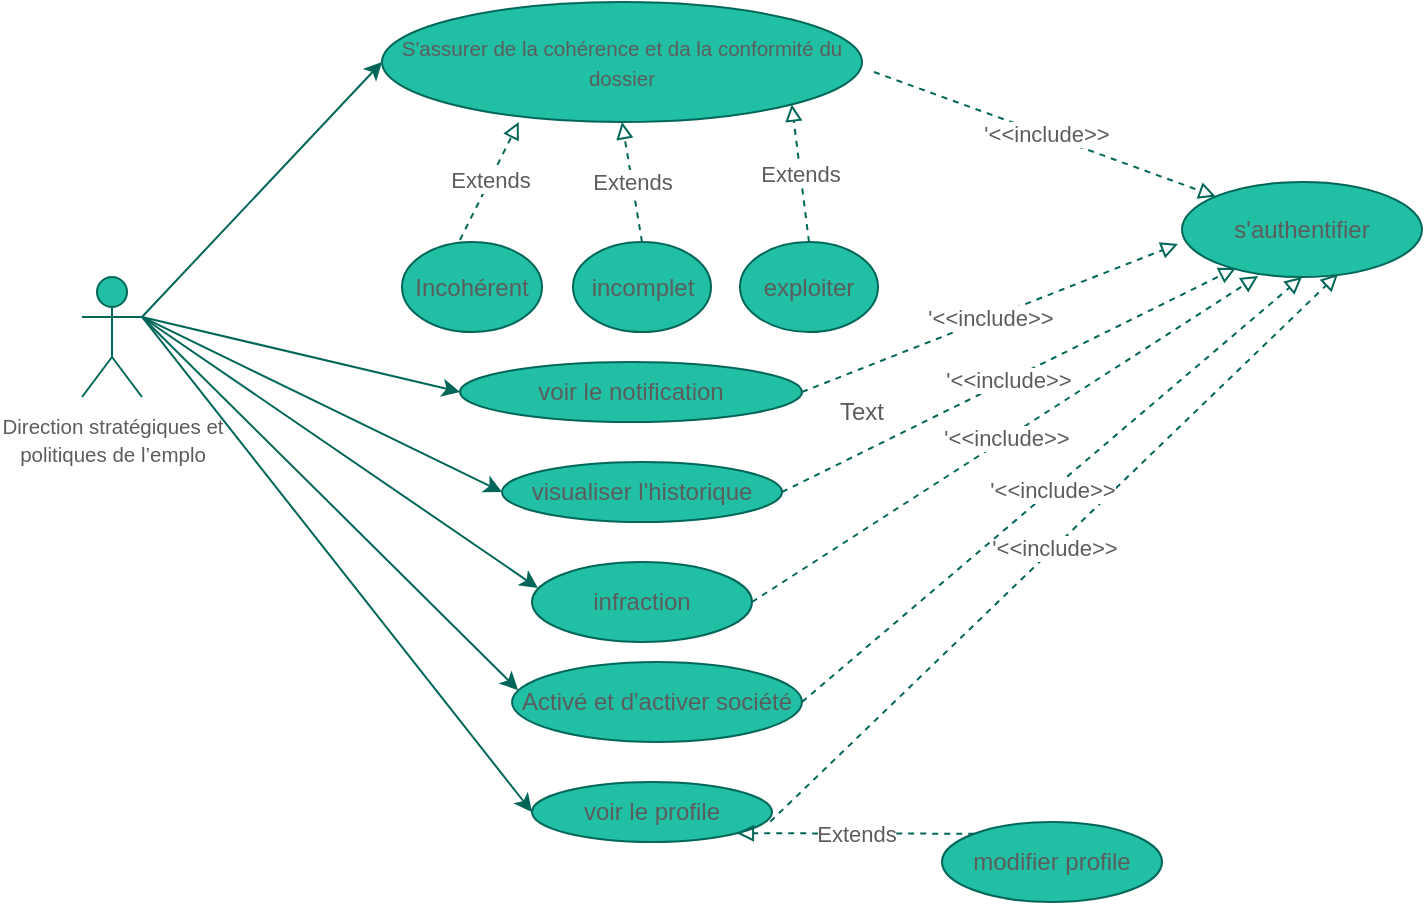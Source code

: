 <mxfile version="19.0.0" type="github">
  <diagram id="qouxATwl1m7sqnrBkAMj" name="Page-1">
    <mxGraphModel dx="868" dy="482" grid="1" gridSize="10" guides="1" tooltips="1" connect="1" arrows="1" fold="1" page="1" pageScale="1" pageWidth="827" pageHeight="1169" math="0" shadow="0">
      <root>
        <mxCell id="0" />
        <mxCell id="1" parent="0" />
        <mxCell id="d70XSH-WNf0LBsqFUmpv-40" style="rounded=0;orthogonalLoop=1;jettySize=auto;html=1;exitX=1;exitY=0.333;exitDx=0;exitDy=0;exitPerimeter=0;entryX=0;entryY=0.5;entryDx=0;entryDy=0;strokeColor=#006658;fontColor=#5C5C5C;" parent="1" source="d70XSH-WNf0LBsqFUmpv-1" target="d70XSH-WNf0LBsqFUmpv-2" edge="1">
          <mxGeometry relative="1" as="geometry" />
        </mxCell>
        <mxCell id="d70XSH-WNf0LBsqFUmpv-41" style="edgeStyle=none;rounded=0;orthogonalLoop=1;jettySize=auto;html=1;exitX=1;exitY=0.333;exitDx=0;exitDy=0;exitPerimeter=0;entryX=0;entryY=0.5;entryDx=0;entryDy=0;strokeColor=#006658;fontColor=#5C5C5C;" parent="1" source="d70XSH-WNf0LBsqFUmpv-1" target="d70XSH-WNf0LBsqFUmpv-29" edge="1">
          <mxGeometry relative="1" as="geometry" />
        </mxCell>
        <mxCell id="d70XSH-WNf0LBsqFUmpv-42" style="edgeStyle=none;rounded=0;orthogonalLoop=1;jettySize=auto;html=1;exitX=1;exitY=0.333;exitDx=0;exitDy=0;exitPerimeter=0;entryX=0;entryY=0.5;entryDx=0;entryDy=0;strokeColor=#006658;fontColor=#5C5C5C;" parent="1" source="d70XSH-WNf0LBsqFUmpv-1" target="d70XSH-WNf0LBsqFUmpv-31" edge="1">
          <mxGeometry relative="1" as="geometry" />
        </mxCell>
        <mxCell id="d70XSH-WNf0LBsqFUmpv-43" style="edgeStyle=none;rounded=0;orthogonalLoop=1;jettySize=auto;html=1;exitX=1;exitY=0.333;exitDx=0;exitDy=0;exitPerimeter=0;entryX=0;entryY=0.5;entryDx=0;entryDy=0;strokeColor=#006658;fontColor=#5C5C5C;" parent="1" source="d70XSH-WNf0LBsqFUmpv-1" target="d70XSH-WNf0LBsqFUmpv-30" edge="1">
          <mxGeometry relative="1" as="geometry" />
        </mxCell>
        <mxCell id="d70XSH-WNf0LBsqFUmpv-49" style="edgeStyle=none;rounded=0;orthogonalLoop=1;jettySize=auto;html=1;exitX=1;exitY=0.333;exitDx=0;exitDy=0;exitPerimeter=0;entryX=0.027;entryY=0.325;entryDx=0;entryDy=0;entryPerimeter=0;strokeColor=#006658;fontColor=#5C5C5C;" parent="1" source="d70XSH-WNf0LBsqFUmpv-1" target="d70XSH-WNf0LBsqFUmpv-47" edge="1">
          <mxGeometry relative="1" as="geometry" />
        </mxCell>
        <mxCell id="d70XSH-WNf0LBsqFUmpv-1" value="&lt;span dir=&quot;ltr&quot; role=&quot;presentation&quot; style=&quot;left: 58.759px; top: 510.839px; font-size: 10.256px; font-family: sans-serif; transform: scaleX(1.086);&quot;&gt;Direction strat&lt;/span&gt;&lt;span dir=&quot;ltr&quot; role=&quot;presentation&quot; style=&quot;left: 128.288px; top: 510.839px; font-size: 10.256px; font-family: sans-serif;&quot;&gt;é&lt;/span&gt;&lt;span dir=&quot;ltr&quot; role=&quot;presentation&quot; style=&quot;left: 133.992px; top: 510.839px; font-size: 10.256px; font-family: sans-serif; transform: scaleX(1.059);&quot;&gt;giques et &lt;br&gt;politiques de l&lt;/span&gt;&lt;span dir=&quot;ltr&quot; role=&quot;presentation&quot; style=&quot;left: 253.661px; top: 510.839px; font-size: 10.256px; font-family: sans-serif;&quot;&gt;’&lt;/span&gt;&lt;span dir=&quot;ltr&quot; role=&quot;presentation&quot; style=&quot;left: 256.51px; top: 510.839px; font-size: 10.256px; font-family: sans-serif; transform: scaleX(1.002);&quot;&gt;emplo&lt;/span&gt;" style="shape=umlActor;verticalLabelPosition=bottom;verticalAlign=top;html=1;outlineConnect=0;fillColor=#21C0A5;strokeColor=#006658;fontColor=#5C5C5C;rounded=0;" parent="1" vertex="1">
          <mxGeometry x="50" y="257.5" width="30" height="60" as="geometry" />
        </mxCell>
        <mxCell id="d70XSH-WNf0LBsqFUmpv-2" value="&lt;span dir=&quot;ltr&quot; role=&quot;presentation&quot; style=&quot;left: 404.489px; top: 309.086px; font-size: 10.256px; font-family: sans-serif; transform: scaleX(1.064);&quot;&gt;S&#39;assurer de la coh&lt;/span&gt;&lt;span dir=&quot;ltr&quot; role=&quot;presentation&quot; style=&quot;left: 498.137px; top: 309.086px; font-size: 10.256px; font-family: sans-serif;&quot;&gt;é&lt;/span&gt;&lt;span dir=&quot;ltr&quot; role=&quot;presentation&quot; style=&quot;left: 503.841px; top: 309.086px; font-size: 10.256px; font-family: sans-serif; transform: scaleX(1.033);&quot;&gt;rence et da la conformit&lt;/span&gt;&lt;span dir=&quot;ltr&quot; role=&quot;presentation&quot; style=&quot;left: 619.538px; top: 309.086px; font-size: 10.256px; font-family: sans-serif;&quot;&gt;é&lt;/span&gt;&lt;span dir=&quot;ltr&quot; role=&quot;presentation&quot; style=&quot;left: 625.242px; top: 309.086px; font-size: 10.256px; font-family: sans-serif;&quot;&gt; &lt;/span&gt;&lt;span dir=&quot;ltr&quot; role=&quot;presentation&quot; style=&quot;left: 628.091px; top: 309.086px; font-size: 10.256px; font-family: sans-serif; transform: scaleX(1.103);&quot;&gt;du dossier&lt;/span&gt;" style="ellipse;whiteSpace=wrap;html=1;fillColor=#21C0A5;strokeColor=#006658;fontColor=#5C5C5C;rounded=0;" parent="1" vertex="1">
          <mxGeometry x="200" y="120" width="240" height="60" as="geometry" />
        </mxCell>
        <mxCell id="d70XSH-WNf0LBsqFUmpv-3" value="&lt;div style=&quot;text-align: justify;&quot;&gt;&lt;br&gt;&lt;/div&gt;&lt;div style=&quot;text-align: justify;&quot;&gt;&lt;span style=&quot;background-color: initial;&quot;&gt;Incohérent&lt;/span&gt;&lt;/div&gt;&lt;div style=&quot;text-align: justify;&quot;&gt;&lt;br&gt;&lt;/div&gt;" style="ellipse;whiteSpace=wrap;html=1;fillColor=#21C0A5;strokeColor=#006658;fontColor=#5C5C5C;rounded=0;" parent="1" vertex="1">
          <mxGeometry x="210" y="240" width="70" height="45" as="geometry" />
        </mxCell>
        <mxCell id="d70XSH-WNf0LBsqFUmpv-5" value="&lt;div style=&quot;text-align: justify;&quot;&gt;&lt;br&gt;&lt;/div&gt;&lt;div style=&quot;text-align: justify;&quot;&gt;&lt;span style=&quot;background-color: initial;&quot;&gt;exploiter&lt;/span&gt;&lt;/div&gt;&lt;div style=&quot;text-align: justify;&quot;&gt;&lt;br&gt;&lt;/div&gt;" style="ellipse;whiteSpace=wrap;html=1;fillColor=#21C0A5;strokeColor=#006658;fontColor=#5C5C5C;rounded=0;align=center;" parent="1" vertex="1">
          <mxGeometry x="379" y="240" width="69" height="45" as="geometry" />
        </mxCell>
        <mxCell id="d70XSH-WNf0LBsqFUmpv-24" value="Extends" style="endArrow=block;endFill=0;html=1;rounded=0;exitX=0.414;exitY=-0.022;exitDx=0;exitDy=0;dashed=1;exitPerimeter=0;entryX=0.285;entryY=1;entryDx=0;entryDy=0;entryPerimeter=0;strokeColor=#006658;fontColor=#5C5C5C;" parent="1" source="d70XSH-WNf0LBsqFUmpv-3" target="d70XSH-WNf0LBsqFUmpv-2" edge="1">
          <mxGeometry width="160" relative="1" as="geometry">
            <mxPoint x="260" y="250" as="sourcePoint" />
            <mxPoint x="260" y="190" as="targetPoint" />
          </mxGeometry>
        </mxCell>
        <mxCell id="d70XSH-WNf0LBsqFUmpv-25" value="Extends" style="endArrow=block;endFill=0;html=1;rounded=0;exitX=0.5;exitY=0;exitDx=0;exitDy=0;dashed=1;entryX=1;entryY=1;entryDx=0;entryDy=0;strokeColor=#006658;fontColor=#5C5C5C;" parent="1" source="d70XSH-WNf0LBsqFUmpv-5" target="d70XSH-WNf0LBsqFUmpv-2" edge="1">
          <mxGeometry width="160" relative="1" as="geometry">
            <mxPoint x="400" y="240" as="sourcePoint" />
            <mxPoint x="400" y="180" as="targetPoint" />
          </mxGeometry>
        </mxCell>
        <mxCell id="d70XSH-WNf0LBsqFUmpv-27" value="s&#39;authentifier" style="ellipse;whiteSpace=wrap;html=1;fillColor=#21C0A5;strokeColor=#006658;fontColor=#5C5C5C;rounded=0;" parent="1" vertex="1">
          <mxGeometry x="600" y="210" width="120" height="47.5" as="geometry" />
        </mxCell>
        <mxCell id="d70XSH-WNf0LBsqFUmpv-28" value="modifier profile" style="ellipse;whiteSpace=wrap;html=1;fillColor=#21C0A5;strokeColor=#006658;fontColor=#5C5C5C;rounded=0;" parent="1" vertex="1">
          <mxGeometry x="480" y="530" width="110" height="40" as="geometry" />
        </mxCell>
        <mxCell id="d70XSH-WNf0LBsqFUmpv-29" value="voir le notification" style="ellipse;whiteSpace=wrap;html=1;fillColor=#21C0A5;strokeColor=#006658;fontColor=#5C5C5C;rounded=0;" parent="1" vertex="1">
          <mxGeometry x="239" y="300" width="171" height="30" as="geometry" />
        </mxCell>
        <mxCell id="d70XSH-WNf0LBsqFUmpv-30" value="voir le profile" style="ellipse;whiteSpace=wrap;html=1;fillColor=#21C0A5;strokeColor=#006658;fontColor=#5C5C5C;rounded=0;" parent="1" vertex="1">
          <mxGeometry x="275" y="510" width="120" height="30" as="geometry" />
        </mxCell>
        <mxCell id="d70XSH-WNf0LBsqFUmpv-31" value="visualiser l&#39;historique" style="ellipse;whiteSpace=wrap;html=1;fillColor=#21C0A5;strokeColor=#006658;fontColor=#5C5C5C;rounded=0;" parent="1" vertex="1">
          <mxGeometry x="260" y="350" width="140" height="30" as="geometry" />
        </mxCell>
        <mxCell id="d70XSH-WNf0LBsqFUmpv-32" value="&#39;&amp;lt;&amp;lt;include&amp;gt;&amp;gt;" style="endArrow=block;endFill=0;html=1;rounded=0;exitX=1;exitY=0.5;exitDx=0;exitDy=0;dashed=1;entryX=0;entryY=0;entryDx=0;entryDy=0;strokeColor=#006658;fontColor=#5C5C5C;" parent="1" edge="1">
          <mxGeometry width="160" relative="1" as="geometry">
            <mxPoint x="446" y="155" as="sourcePoint" />
            <mxPoint x="616.899" y="217.228" as="targetPoint" />
          </mxGeometry>
        </mxCell>
        <mxCell id="d70XSH-WNf0LBsqFUmpv-33" value="&#39;&amp;lt;&amp;lt;include&amp;gt;&amp;gt;" style="endArrow=block;endFill=0;html=1;rounded=0;dashed=1;entryX=0.225;entryY=0.905;entryDx=0;entryDy=0;exitX=1;exitY=0.5;exitDx=0;exitDy=0;entryPerimeter=0;strokeColor=#006658;fontColor=#5C5C5C;" parent="1" source="d70XSH-WNf0LBsqFUmpv-31" target="d70XSH-WNf0LBsqFUmpv-27" edge="1">
          <mxGeometry width="160" relative="1" as="geometry">
            <mxPoint x="400" y="380" as="sourcePoint" />
            <mxPoint x="626.899" y="227.228" as="targetPoint" />
          </mxGeometry>
        </mxCell>
        <mxCell id="d70XSH-WNf0LBsqFUmpv-34" value="&#39;&amp;lt;&amp;lt;include&amp;gt;&amp;gt;" style="endArrow=block;endFill=0;html=1;rounded=0;exitX=1;exitY=0.5;exitDx=0;exitDy=0;dashed=1;entryX=-0.017;entryY=0.653;entryDx=0;entryDy=0;entryPerimeter=0;strokeColor=#006658;fontColor=#5C5C5C;" parent="1" source="d70XSH-WNf0LBsqFUmpv-29" target="d70XSH-WNf0LBsqFUmpv-27" edge="1">
          <mxGeometry width="160" relative="1" as="geometry">
            <mxPoint x="463.5" y="170" as="sourcePoint" />
            <mxPoint x="610" y="250" as="targetPoint" />
          </mxGeometry>
        </mxCell>
        <mxCell id="d70XSH-WNf0LBsqFUmpv-35" value="&#39;&amp;lt;&amp;lt;include&amp;gt;&amp;gt;" style="endArrow=block;endFill=0;html=1;rounded=0;exitX=0.993;exitY=0.66;exitDx=0;exitDy=0;dashed=1;exitPerimeter=0;entryX=0.65;entryY=0.968;entryDx=0;entryDy=0;entryPerimeter=0;strokeColor=#006658;fontColor=#5C5C5C;" parent="1" source="d70XSH-WNf0LBsqFUmpv-30" target="d70XSH-WNf0LBsqFUmpv-27" edge="1">
          <mxGeometry width="160" relative="1" as="geometry">
            <mxPoint x="473.5" y="180" as="sourcePoint" />
            <mxPoint x="660" y="260" as="targetPoint" />
          </mxGeometry>
        </mxCell>
        <mxCell id="d70XSH-WNf0LBsqFUmpv-46" value="Extends" style="endArrow=block;endFill=0;html=1;rounded=0;exitX=0;exitY=0;exitDx=0;exitDy=0;dashed=1;entryX=1;entryY=1;entryDx=0;entryDy=0;strokeColor=#006658;fontColor=#5C5C5C;" parent="1" source="d70XSH-WNf0LBsqFUmpv-28" target="d70XSH-WNf0LBsqFUmpv-30" edge="1">
          <mxGeometry width="160" relative="1" as="geometry">
            <mxPoint x="388.87" y="510" as="sourcePoint" />
            <mxPoint x="420.0" y="460.99" as="targetPoint" />
          </mxGeometry>
        </mxCell>
        <mxCell id="d70XSH-WNf0LBsqFUmpv-47" value="infraction" style="ellipse;whiteSpace=wrap;html=1;fillColor=#21C0A5;strokeColor=#006658;fontColor=#5C5C5C;rounded=0;" parent="1" vertex="1">
          <mxGeometry x="275" y="400" width="110" height="40" as="geometry" />
        </mxCell>
        <mxCell id="d70XSH-WNf0LBsqFUmpv-51" value="&#39;&amp;lt;&amp;lt;include&amp;gt;&amp;gt;" style="endArrow=block;endFill=0;html=1;rounded=0;dashed=1;entryX=0.317;entryY=0.989;entryDx=0;entryDy=0;exitX=1;exitY=0.5;exitDx=0;exitDy=0;entryPerimeter=0;strokeColor=#006658;fontColor=#5C5C5C;" parent="1" source="d70XSH-WNf0LBsqFUmpv-47" target="d70XSH-WNf0LBsqFUmpv-27" edge="1">
          <mxGeometry width="160" relative="1" as="geometry">
            <mxPoint x="410" y="380" as="sourcePoint" />
            <mxPoint x="637" y="262.987" as="targetPoint" />
          </mxGeometry>
        </mxCell>
        <mxCell id="PjjlOr0WNma7_BjB9GHn-1" value="Text" style="text;strokeColor=none;fillColor=none;html=1;align=center;verticalAlign=middle;whiteSpace=wrap;rounded=0;hachureGap=4;fontColor=#5C5C5C;" parent="1" vertex="1">
          <mxGeometry x="410" y="310" width="60" height="30" as="geometry" />
        </mxCell>
        <mxCell id="1Iw71QXUWEaJ7Ls81P-T-2" value="incomplet" style="ellipse;whiteSpace=wrap;html=1;fillColor=#21C0A5;strokeColor=#006658;fontColor=#5C5C5C;rounded=0;" vertex="1" parent="1">
          <mxGeometry x="295.5" y="240" width="69" height="45" as="geometry" />
        </mxCell>
        <mxCell id="1Iw71QXUWEaJ7Ls81P-T-4" value="Activé et d&#39;activer&amp;nbsp;société" style="ellipse;whiteSpace=wrap;html=1;fillColor=#21C0A5;strokeColor=#006658;fontColor=#5C5C5C;rounded=0;" vertex="1" parent="1">
          <mxGeometry x="265" y="450" width="145" height="40" as="geometry" />
        </mxCell>
        <mxCell id="1Iw71QXUWEaJ7Ls81P-T-6" value="Extends" style="endArrow=block;endFill=0;html=1;rounded=0;dashed=1;entryX=0.5;entryY=1;entryDx=0;entryDy=0;strokeColor=#006658;fontColor=#5C5C5C;" edge="1" parent="1" target="d70XSH-WNf0LBsqFUmpv-2">
          <mxGeometry width="160" relative="1" as="geometry">
            <mxPoint x="330" y="240" as="sourcePoint" />
            <mxPoint x="414.853" y="181.213" as="targetPoint" />
          </mxGeometry>
        </mxCell>
        <mxCell id="1Iw71QXUWEaJ7Ls81P-T-8" style="edgeStyle=none;rounded=0;orthogonalLoop=1;jettySize=auto;html=1;exitX=1;exitY=0.333;exitDx=0;exitDy=0;exitPerimeter=0;entryX=0.021;entryY=0.35;entryDx=0;entryDy=0;entryPerimeter=0;strokeColor=#006658;fontColor=#5C5C5C;" edge="1" parent="1" source="d70XSH-WNf0LBsqFUmpv-1" target="1Iw71QXUWEaJ7Ls81P-T-4">
          <mxGeometry relative="1" as="geometry">
            <mxPoint x="90" y="287.5" as="sourcePoint" />
            <mxPoint x="287.97" y="423" as="targetPoint" />
          </mxGeometry>
        </mxCell>
        <mxCell id="1Iw71QXUWEaJ7Ls81P-T-9" value="&#39;&amp;lt;&amp;lt;include&amp;gt;&amp;gt;" style="endArrow=block;endFill=0;html=1;rounded=0;exitX=1;exitY=0.5;exitDx=0;exitDy=0;dashed=1;strokeColor=#006658;fontColor=#5C5C5C;entryX=0.5;entryY=1;entryDx=0;entryDy=0;" edge="1" parent="1" source="1Iw71QXUWEaJ7Ls81P-T-4" target="d70XSH-WNf0LBsqFUmpv-27">
          <mxGeometry width="160" relative="1" as="geometry">
            <mxPoint x="399.16" y="529.8" as="sourcePoint" />
            <mxPoint x="663.04" y="266.977" as="targetPoint" />
          </mxGeometry>
        </mxCell>
      </root>
    </mxGraphModel>
  </diagram>
</mxfile>
